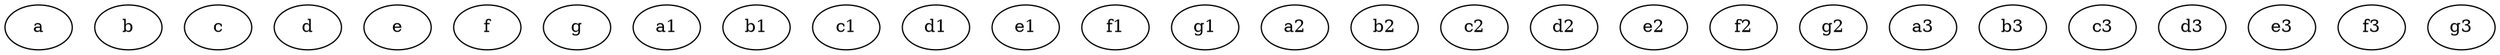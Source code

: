 digraph "example" {
a [Weight=3]
b [Weight=2]
c [Weight=3]
d [Weight=4]
e [Weight=3]
f [Weight=1]
g [Weight=2]
a1 [Weight=3]
b1 [Weight=2]
c1 [Weight=3]
d1 [Weight=4]
e1 [Weight=3]
f1 [Weight=1]
g1 [Weight=2]
a2 [Weight=3]
b2 [Weight=2]
c2 [Weight=3]
d2 [Weight=4]
e2 [Weight=3]
f2 [Weight=1]
g2 [Weight=2]
a3 [Weight=3]
b3 [Weight=2]
c3 [Weight=3]
d3 [Weight=4]
e3 [Weight=3]
f3 [Weight=1]
g3 [Weight=2]
}